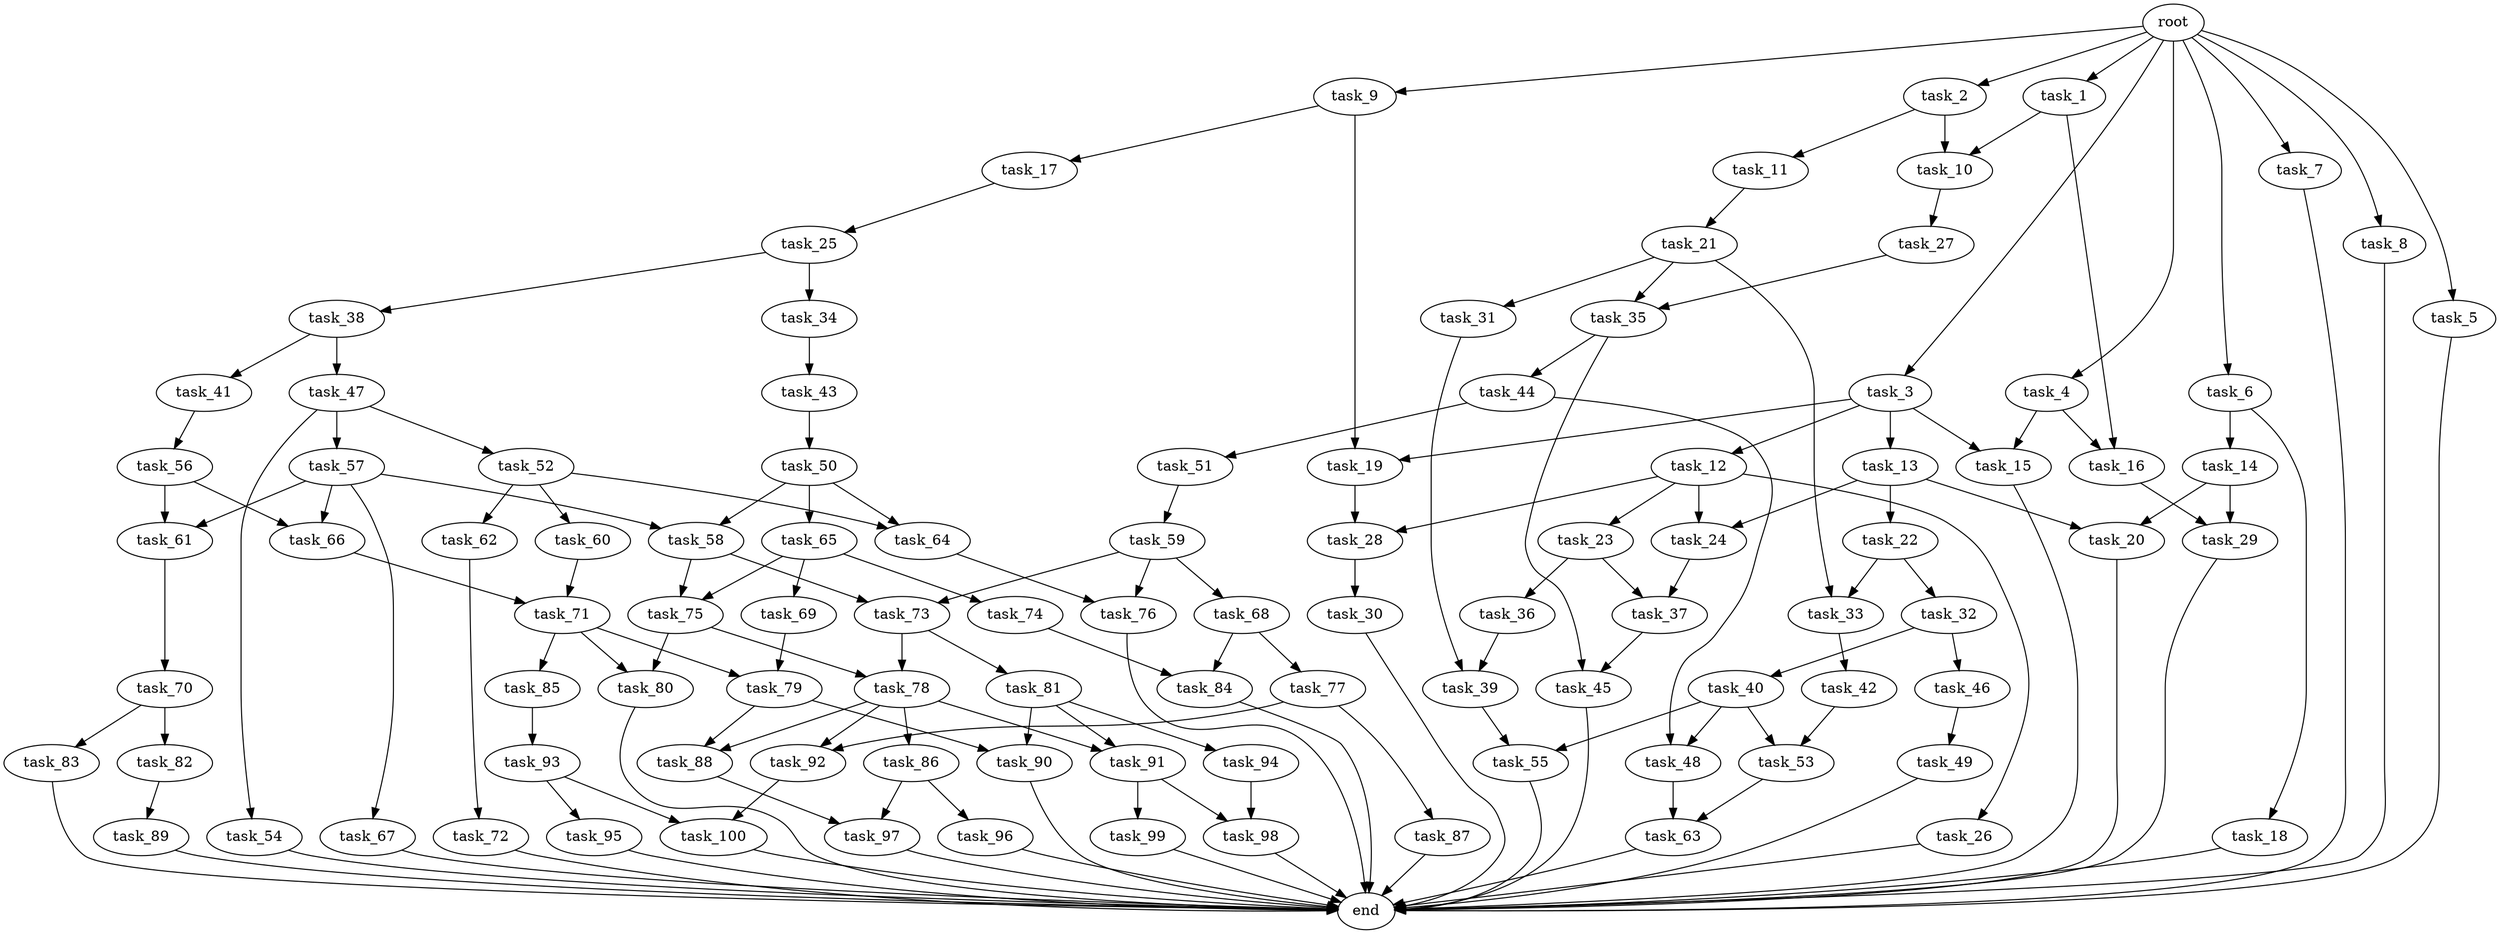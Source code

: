 digraph G {
  task_13 [size="4.171298e+09"];
  task_10 [size="3.880736e+09"];
  task_84 [size="2.459283e+09"];
  task_54 [size="2.301159e+09"];
  task_50 [size="1.012361e+09"];
  task_58 [size="1.684942e+09"];
  task_14 [size="1.887504e+09"];
  root [size="0.000000e+00"];
  task_68 [size="2.814607e+09"];
  task_15 [size="3.989653e+09"];
  task_1 [size="4.017563e+09"];
  task_82 [size="2.734422e+09"];
  task_35 [size="1.812071e+08"];
  task_17 [size="3.711394e+09"];
  task_79 [size="4.398883e+09"];
  task_24 [size="1.658521e+09"];
  task_7 [size="1.246543e+08"];
  task_37 [size="3.108845e+09"];
  task_69 [size="2.359936e+09"];
  task_87 [size="2.841854e+09"];
  task_16 [size="8.857551e+08"];
  task_25 [size="3.018884e+09"];
  task_22 [size="2.571238e+09"];
  task_99 [size="1.638487e+09"];
  task_9 [size="3.879963e+09"];
  task_12 [size="2.258895e+09"];
  task_38 [size="3.382990e+09"];
  task_8 [size="1.065839e+09"];
  task_62 [size="3.271880e+09"];
  task_93 [size="3.964200e+09"];
  task_48 [size="3.940812e+09"];
  task_20 [size="4.521830e+09"];
  task_65 [size="4.172043e+09"];
  task_41 [size="2.854668e+09"];
  task_2 [size="2.821344e+09"];
  task_85 [size="4.589004e+09"];
  task_33 [size="1.385987e+09"];
  task_43 [size="2.080860e+09"];
  task_52 [size="4.300245e+09"];
  task_56 [size="1.905927e+09"];
  task_98 [size="3.659961e+09"];
  task_90 [size="2.833149e+09"];
  task_5 [size="1.320092e+09"];
  task_29 [size="3.509754e+09"];
  task_44 [size="1.935869e+09"];
  task_59 [size="3.458833e+09"];
  task_26 [size="2.430179e+09"];
  task_67 [size="8.795456e+08"];
  task_34 [size="2.744739e+09"];
  task_23 [size="3.073241e+09"];
  task_42 [size="4.531629e+09"];
  task_80 [size="1.249272e+09"];
  task_31 [size="2.950397e+08"];
  task_36 [size="3.778836e+09"];
  task_3 [size="4.935699e+09"];
  task_94 [size="4.349522e+09"];
  task_19 [size="2.239368e+09"];
  task_92 [size="1.178336e+09"];
  task_91 [size="1.617787e+08"];
  task_66 [size="2.219784e+09"];
  task_81 [size="3.416576e+09"];
  task_40 [size="3.169107e+09"];
  task_55 [size="2.350011e+09"];
  task_73 [size="5.956988e+08"];
  task_51 [size="4.767274e+09"];
  task_45 [size="4.186405e+09"];
  task_39 [size="6.918997e+07"];
  task_74 [size="2.442893e+09"];
  task_63 [size="3.927465e+09"];
  task_61 [size="2.753022e+09"];
  task_46 [size="4.738502e+09"];
  task_70 [size="4.158626e+09"];
  task_30 [size="1.179475e+09"];
  task_6 [size="4.140425e+09"];
  task_77 [size="1.543457e+09"];
  task_95 [size="1.470404e+09"];
  task_4 [size="2.166887e+09"];
  task_21 [size="3.743987e+09"];
  task_72 [size="2.653810e+09"];
  task_75 [size="3.933821e+09"];
  task_78 [size="3.745779e+09"];
  task_88 [size="2.659790e+09"];
  task_28 [size="6.264493e+08"];
  task_86 [size="1.669120e+09"];
  task_32 [size="4.439805e+09"];
  task_97 [size="4.368831e+09"];
  task_47 [size="2.919817e+09"];
  end [size="0.000000e+00"];
  task_71 [size="4.405199e+09"];
  task_89 [size="1.757651e+09"];
  task_49 [size="5.132866e+08"];
  task_53 [size="2.463773e+09"];
  task_100 [size="2.985806e+09"];
  task_57 [size="3.360654e+09"];
  task_96 [size="3.168086e+09"];
  task_64 [size="3.683763e+09"];
  task_83 [size="5.300241e+08"];
  task_27 [size="2.960637e+09"];
  task_11 [size="1.346605e+09"];
  task_76 [size="2.711755e+09"];
  task_18 [size="8.048331e+07"];
  task_60 [size="1.426388e+09"];

  task_13 -> task_20 [size="8.342595e+08"];
  task_13 -> task_24 [size="8.342595e+08"];
  task_13 -> task_22 [size="8.342595e+08"];
  task_10 -> task_27 [size="3.880736e+08"];
  task_84 -> end [size="1.000000e-12"];
  task_54 -> end [size="1.000000e-12"];
  task_50 -> task_64 [size="2.024722e+08"];
  task_50 -> task_65 [size="2.024722e+08"];
  task_50 -> task_58 [size="2.024722e+08"];
  task_58 -> task_73 [size="1.684942e+08"];
  task_58 -> task_75 [size="1.684942e+08"];
  task_14 -> task_29 [size="3.775008e+08"];
  task_14 -> task_20 [size="3.775008e+08"];
  root -> task_1 [size="1.000000e-12"];
  root -> task_6 [size="1.000000e-12"];
  root -> task_8 [size="1.000000e-12"];
  root -> task_5 [size="1.000000e-12"];
  root -> task_7 [size="1.000000e-12"];
  root -> task_3 [size="1.000000e-12"];
  root -> task_4 [size="1.000000e-12"];
  root -> task_9 [size="1.000000e-12"];
  root -> task_2 [size="1.000000e-12"];
  task_68 -> task_77 [size="5.629215e+08"];
  task_68 -> task_84 [size="5.629215e+08"];
  task_15 -> end [size="1.000000e-12"];
  task_1 -> task_10 [size="8.035127e+08"];
  task_1 -> task_16 [size="8.035127e+08"];
  task_82 -> task_89 [size="5.468845e+08"];
  task_35 -> task_45 [size="1.812071e+07"];
  task_35 -> task_44 [size="1.812071e+07"];
  task_17 -> task_25 [size="7.422788e+08"];
  task_79 -> task_88 [size="4.398883e+08"];
  task_79 -> task_90 [size="4.398883e+08"];
  task_24 -> task_37 [size="1.658521e+08"];
  task_7 -> end [size="1.000000e-12"];
  task_37 -> task_45 [size="3.108845e+08"];
  task_69 -> task_79 [size="4.719873e+08"];
  task_87 -> end [size="1.000000e-12"];
  task_16 -> task_29 [size="8.857551e+07"];
  task_25 -> task_34 [size="6.037767e+08"];
  task_25 -> task_38 [size="6.037767e+08"];
  task_22 -> task_33 [size="5.142476e+08"];
  task_22 -> task_32 [size="5.142476e+08"];
  task_99 -> end [size="1.000000e-12"];
  task_9 -> task_17 [size="7.759926e+08"];
  task_9 -> task_19 [size="7.759926e+08"];
  task_12 -> task_23 [size="4.517789e+08"];
  task_12 -> task_28 [size="4.517789e+08"];
  task_12 -> task_24 [size="4.517789e+08"];
  task_12 -> task_26 [size="4.517789e+08"];
  task_38 -> task_47 [size="6.765980e+08"];
  task_38 -> task_41 [size="6.765980e+08"];
  task_8 -> end [size="1.000000e-12"];
  task_62 -> task_72 [size="6.543761e+08"];
  task_93 -> task_95 [size="7.928400e+08"];
  task_93 -> task_100 [size="7.928400e+08"];
  task_48 -> task_63 [size="3.940812e+08"];
  task_20 -> end [size="1.000000e-12"];
  task_65 -> task_69 [size="8.344086e+08"];
  task_65 -> task_74 [size="8.344086e+08"];
  task_65 -> task_75 [size="8.344086e+08"];
  task_41 -> task_56 [size="5.709336e+08"];
  task_2 -> task_10 [size="5.642689e+08"];
  task_2 -> task_11 [size="5.642689e+08"];
  task_85 -> task_93 [size="9.178008e+08"];
  task_33 -> task_42 [size="1.385987e+08"];
  task_43 -> task_50 [size="4.161720e+08"];
  task_52 -> task_64 [size="8.600490e+08"];
  task_52 -> task_62 [size="8.600490e+08"];
  task_52 -> task_60 [size="8.600490e+08"];
  task_56 -> task_66 [size="3.811854e+08"];
  task_56 -> task_61 [size="3.811854e+08"];
  task_98 -> end [size="1.000000e-12"];
  task_90 -> end [size="1.000000e-12"];
  task_5 -> end [size="1.000000e-12"];
  task_29 -> end [size="1.000000e-12"];
  task_44 -> task_51 [size="3.871739e+08"];
  task_44 -> task_48 [size="3.871739e+08"];
  task_59 -> task_73 [size="6.917666e+08"];
  task_59 -> task_76 [size="6.917666e+08"];
  task_59 -> task_68 [size="6.917666e+08"];
  task_26 -> end [size="1.000000e-12"];
  task_67 -> end [size="1.000000e-12"];
  task_34 -> task_43 [size="5.489478e+08"];
  task_23 -> task_36 [size="6.146481e+08"];
  task_23 -> task_37 [size="6.146481e+08"];
  task_42 -> task_53 [size="9.063258e+08"];
  task_80 -> end [size="1.000000e-12"];
  task_31 -> task_39 [size="5.900794e+07"];
  task_36 -> task_39 [size="7.557673e+08"];
  task_3 -> task_15 [size="9.871397e+08"];
  task_3 -> task_13 [size="9.871397e+08"];
  task_3 -> task_19 [size="9.871397e+08"];
  task_3 -> task_12 [size="9.871397e+08"];
  task_94 -> task_98 [size="8.699045e+08"];
  task_19 -> task_28 [size="2.239368e+08"];
  task_92 -> task_100 [size="1.178336e+08"];
  task_91 -> task_99 [size="1.617787e+07"];
  task_91 -> task_98 [size="1.617787e+07"];
  task_66 -> task_71 [size="2.219784e+08"];
  task_81 -> task_94 [size="6.833153e+08"];
  task_81 -> task_90 [size="6.833153e+08"];
  task_81 -> task_91 [size="6.833153e+08"];
  task_40 -> task_55 [size="6.338214e+08"];
  task_40 -> task_48 [size="6.338214e+08"];
  task_40 -> task_53 [size="6.338214e+08"];
  task_55 -> end [size="1.000000e-12"];
  task_73 -> task_78 [size="5.956988e+07"];
  task_73 -> task_81 [size="5.956988e+07"];
  task_51 -> task_59 [size="9.534548e+08"];
  task_45 -> end [size="1.000000e-12"];
  task_39 -> task_55 [size="6.918997e+06"];
  task_74 -> task_84 [size="4.885786e+08"];
  task_63 -> end [size="1.000000e-12"];
  task_61 -> task_70 [size="2.753022e+08"];
  task_46 -> task_49 [size="9.477003e+08"];
  task_70 -> task_83 [size="8.317253e+08"];
  task_70 -> task_82 [size="8.317253e+08"];
  task_30 -> end [size="1.000000e-12"];
  task_6 -> task_14 [size="8.280849e+08"];
  task_6 -> task_18 [size="8.280849e+08"];
  task_77 -> task_87 [size="3.086914e+08"];
  task_77 -> task_92 [size="3.086914e+08"];
  task_95 -> end [size="1.000000e-12"];
  task_4 -> task_15 [size="4.333773e+08"];
  task_4 -> task_16 [size="4.333773e+08"];
  task_21 -> task_31 [size="7.487974e+08"];
  task_21 -> task_33 [size="7.487974e+08"];
  task_21 -> task_35 [size="7.487974e+08"];
  task_72 -> end [size="1.000000e-12"];
  task_75 -> task_78 [size="3.933821e+08"];
  task_75 -> task_80 [size="3.933821e+08"];
  task_78 -> task_88 [size="3.745779e+08"];
  task_78 -> task_92 [size="3.745779e+08"];
  task_78 -> task_86 [size="3.745779e+08"];
  task_78 -> task_91 [size="3.745779e+08"];
  task_88 -> task_97 [size="2.659790e+08"];
  task_28 -> task_30 [size="6.264493e+07"];
  task_86 -> task_96 [size="3.338239e+08"];
  task_86 -> task_97 [size="3.338239e+08"];
  task_32 -> task_40 [size="8.879611e+08"];
  task_32 -> task_46 [size="8.879611e+08"];
  task_97 -> end [size="1.000000e-12"];
  task_47 -> task_52 [size="5.839634e+08"];
  task_47 -> task_54 [size="5.839634e+08"];
  task_47 -> task_57 [size="5.839634e+08"];
  task_71 -> task_85 [size="4.405199e+08"];
  task_71 -> task_80 [size="4.405199e+08"];
  task_71 -> task_79 [size="4.405199e+08"];
  task_89 -> end [size="1.000000e-12"];
  task_49 -> end [size="1.000000e-12"];
  task_53 -> task_63 [size="2.463773e+08"];
  task_100 -> end [size="1.000000e-12"];
  task_57 -> task_67 [size="6.721308e+08"];
  task_57 -> task_66 [size="6.721308e+08"];
  task_57 -> task_61 [size="6.721308e+08"];
  task_57 -> task_58 [size="6.721308e+08"];
  task_96 -> end [size="1.000000e-12"];
  task_64 -> task_76 [size="3.683763e+08"];
  task_83 -> end [size="1.000000e-12"];
  task_27 -> task_35 [size="5.921274e+08"];
  task_11 -> task_21 [size="2.693211e+08"];
  task_76 -> end [size="1.000000e-12"];
  task_18 -> end [size="1.000000e-12"];
  task_60 -> task_71 [size="2.852776e+08"];
}
